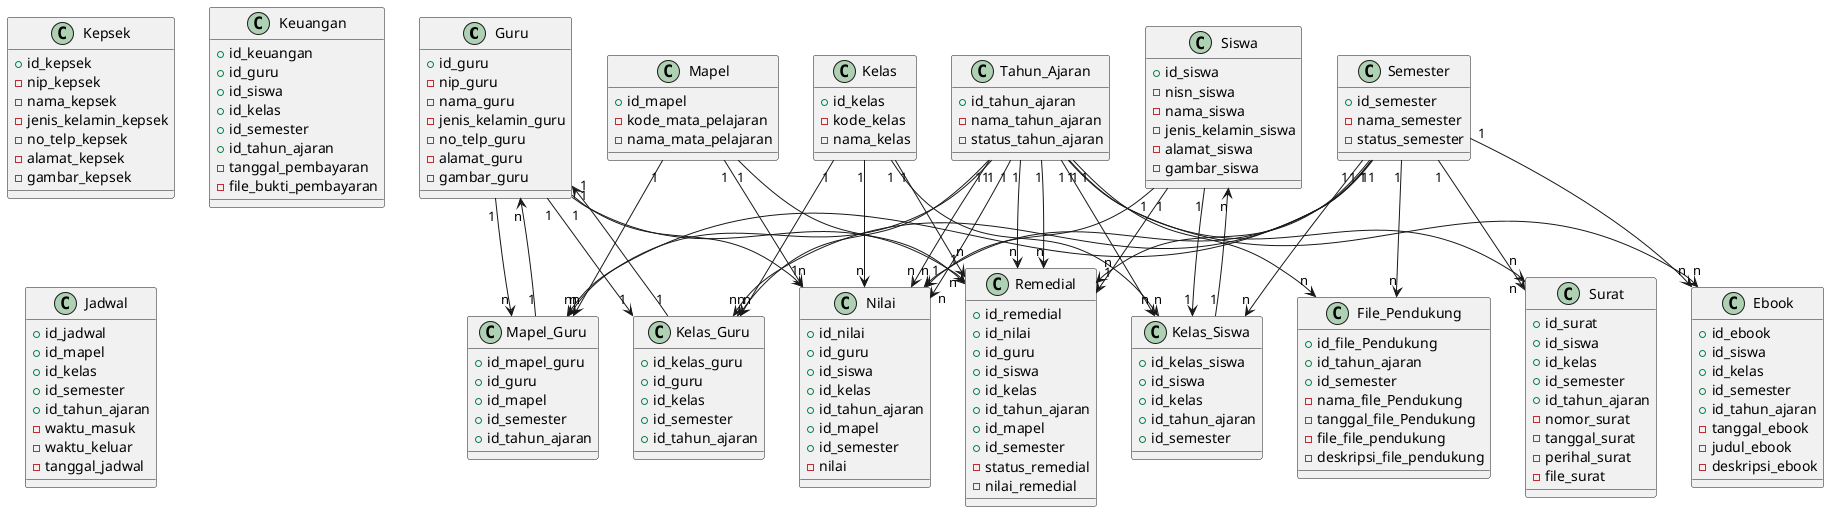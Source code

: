 @startuml

class Guru {
    + id_guru
    - nip_guru
    - nama_guru
    - jenis_kelamin_guru
    - no_telp_guru
    - alamat_guru    
    - gambar_guru
}

class Kepsek {
    + id_kepsek
    - nip_kepsek
    - nama_kepsek
    - jenis_kelamin_kepsek
    - no_telp_kepsek
    - alamat_kepsek
    - gambar_kepsek
}

class Siswa {
    + id_siswa
    - nisn_siswa
    - nama_siswa
    - jenis_kelamin_siswa
    - alamat_siswa
    - gambar_siswa
}

class Mapel {
    + id_mapel
    - kode_mata_pelajaran
    - nama_mata_pelajaran
}

class Kelas {
    + id_kelas
    - kode_kelas    
    - nama_kelas
}

class Mapel_Guru {
    + id_mapel_guru
    + id_guru
    + id_mapel
    + id_semester
    + id_tahun_ajaran
}

class Kelas_Guru {
    + id_kelas_guru
    + id_guru
    + id_kelas
    + id_semester
    + id_tahun_ajaran
}

class Kelas_Siswa {
    + id_kelas_siswa
    + id_siswa 
    + id_kelas
    + id_tahun_ajaran
    + id_semester
}


class Tahun_Ajaran {
    + id_tahun_ajaran
    - nama_tahun_ajaran
    - status_tahun_ajaran
}

class Semester {
    + id_semester
    - nama_semester
    - status_semester
}


class File_Pendukung {
    + id_file_Pendukung
    + id_tahun_ajaran
    + id_semester
    - nama_file_Pendukung
    - tanggal_file_Pendukung
    - file_file_pendukung
    - deskripsi_file_pendukung

}

class Nilai {
    + id_nilai 
    + id_guru 
    + id_siswa 
    + id_kelas 
    + id_tahun_ajaran
    + id_mapel 
    + id_semester
    - nilai
}

class Remedial {
    + id_remedial
    + id_nilai
    + id_guru
    + id_siswa
    + id_kelas 
    + id_tahun_ajaran 
    + id_mapel
    + id_semester
    - status_remedial 
    - nilai_remedial
}

class Surat {
    + id_surat 
    + id_siswa
    + id_kelas
    + id_semester
    + id_tahun_ajaran
    - nomor_surat
    - tanggal_surat
    - perihal_surat
    - file_surat

}

class Ebook {
    + id_ebook
    + id_siswa
    + id_kelas
    + id_semester
    + id_tahun_ajaran
    - tanggal_ebook
    - judul_ebook
    - deskripsi_ebook 
}

class Keuangan {
    + id_keuangan 
    + id_guru
    + id_siswa
    + id_kelas
    + id_semester
    + id_tahun_ajaran
    - tanggal_pembayaran
    - file_bukti_pembayaran
}


class Jadwal {
    + id_jadwal 
    + id_mapel 
    + id_kelas 
    + id_semester
    + id_tahun_ajaran
    - waktu_masuk
    - waktu_keluar
    - tanggal_jadwal
}

Guru "1" --> "n" Mapel_Guru 
Mapel_Guru "1" --> "n" Guru

Guru "1" --> "1" Kelas_Guru 
Kelas_Guru "1" --> "1" Guru

Siswa "1" --> "1" Kelas_Siswa
Kelas_Siswa "1" --> "n" Siswa

Mapel "1" --> "n" Mapel_Guru

Kelas "1" --> "n" Kelas_Guru
Kelas "1" --> "n" Kelas_Siswa

Tahun_Ajaran "1" --> "n" Kelas_Guru
Tahun_Ajaran "1" --> "n" Kelas_Siswa
Tahun_Ajaran "1" --> "n" Mapel_Guru
Tahun_Ajaran "1" --> "n" File_Pendukung
Tahun_Ajaran "1" --> "n" Surat
Tahun_Ajaran "1" --> "n" Remedial
Tahun_Ajaran "1" --> "n" Nilai
Tahun_Ajaran "1" --> "n" Ebook


Semester "1" --> "n" Kelas_Guru
Semester "1" --> "n" Kelas_Siswa
Semester "1" --> "n" Mapel_Guru
Semester "1" --> "n" File_Pendukung
Semester "1" --> "n" Surat
Semester "1" --> "n" Remedial
Semester "1" --> "n" Nilai
Semester "1" --> "n" Ebook

Siswa "1" --> "1" Nilai
Guru "1" --> "1" Nilai
Kelas "1" --> "n" Nilai
Tahun_Ajaran "1" --> "n" Nilai
Mapel "1" --> "n" Nilai


Siswa "1" --> "1" Remedial
Guru "1" --> "1" Remedial
Kelas "1" --> "n" Remedial
Tahun_Ajaran "1" --> "n" Remedial
Mapel "1" --> "n" Remedial

@enduml